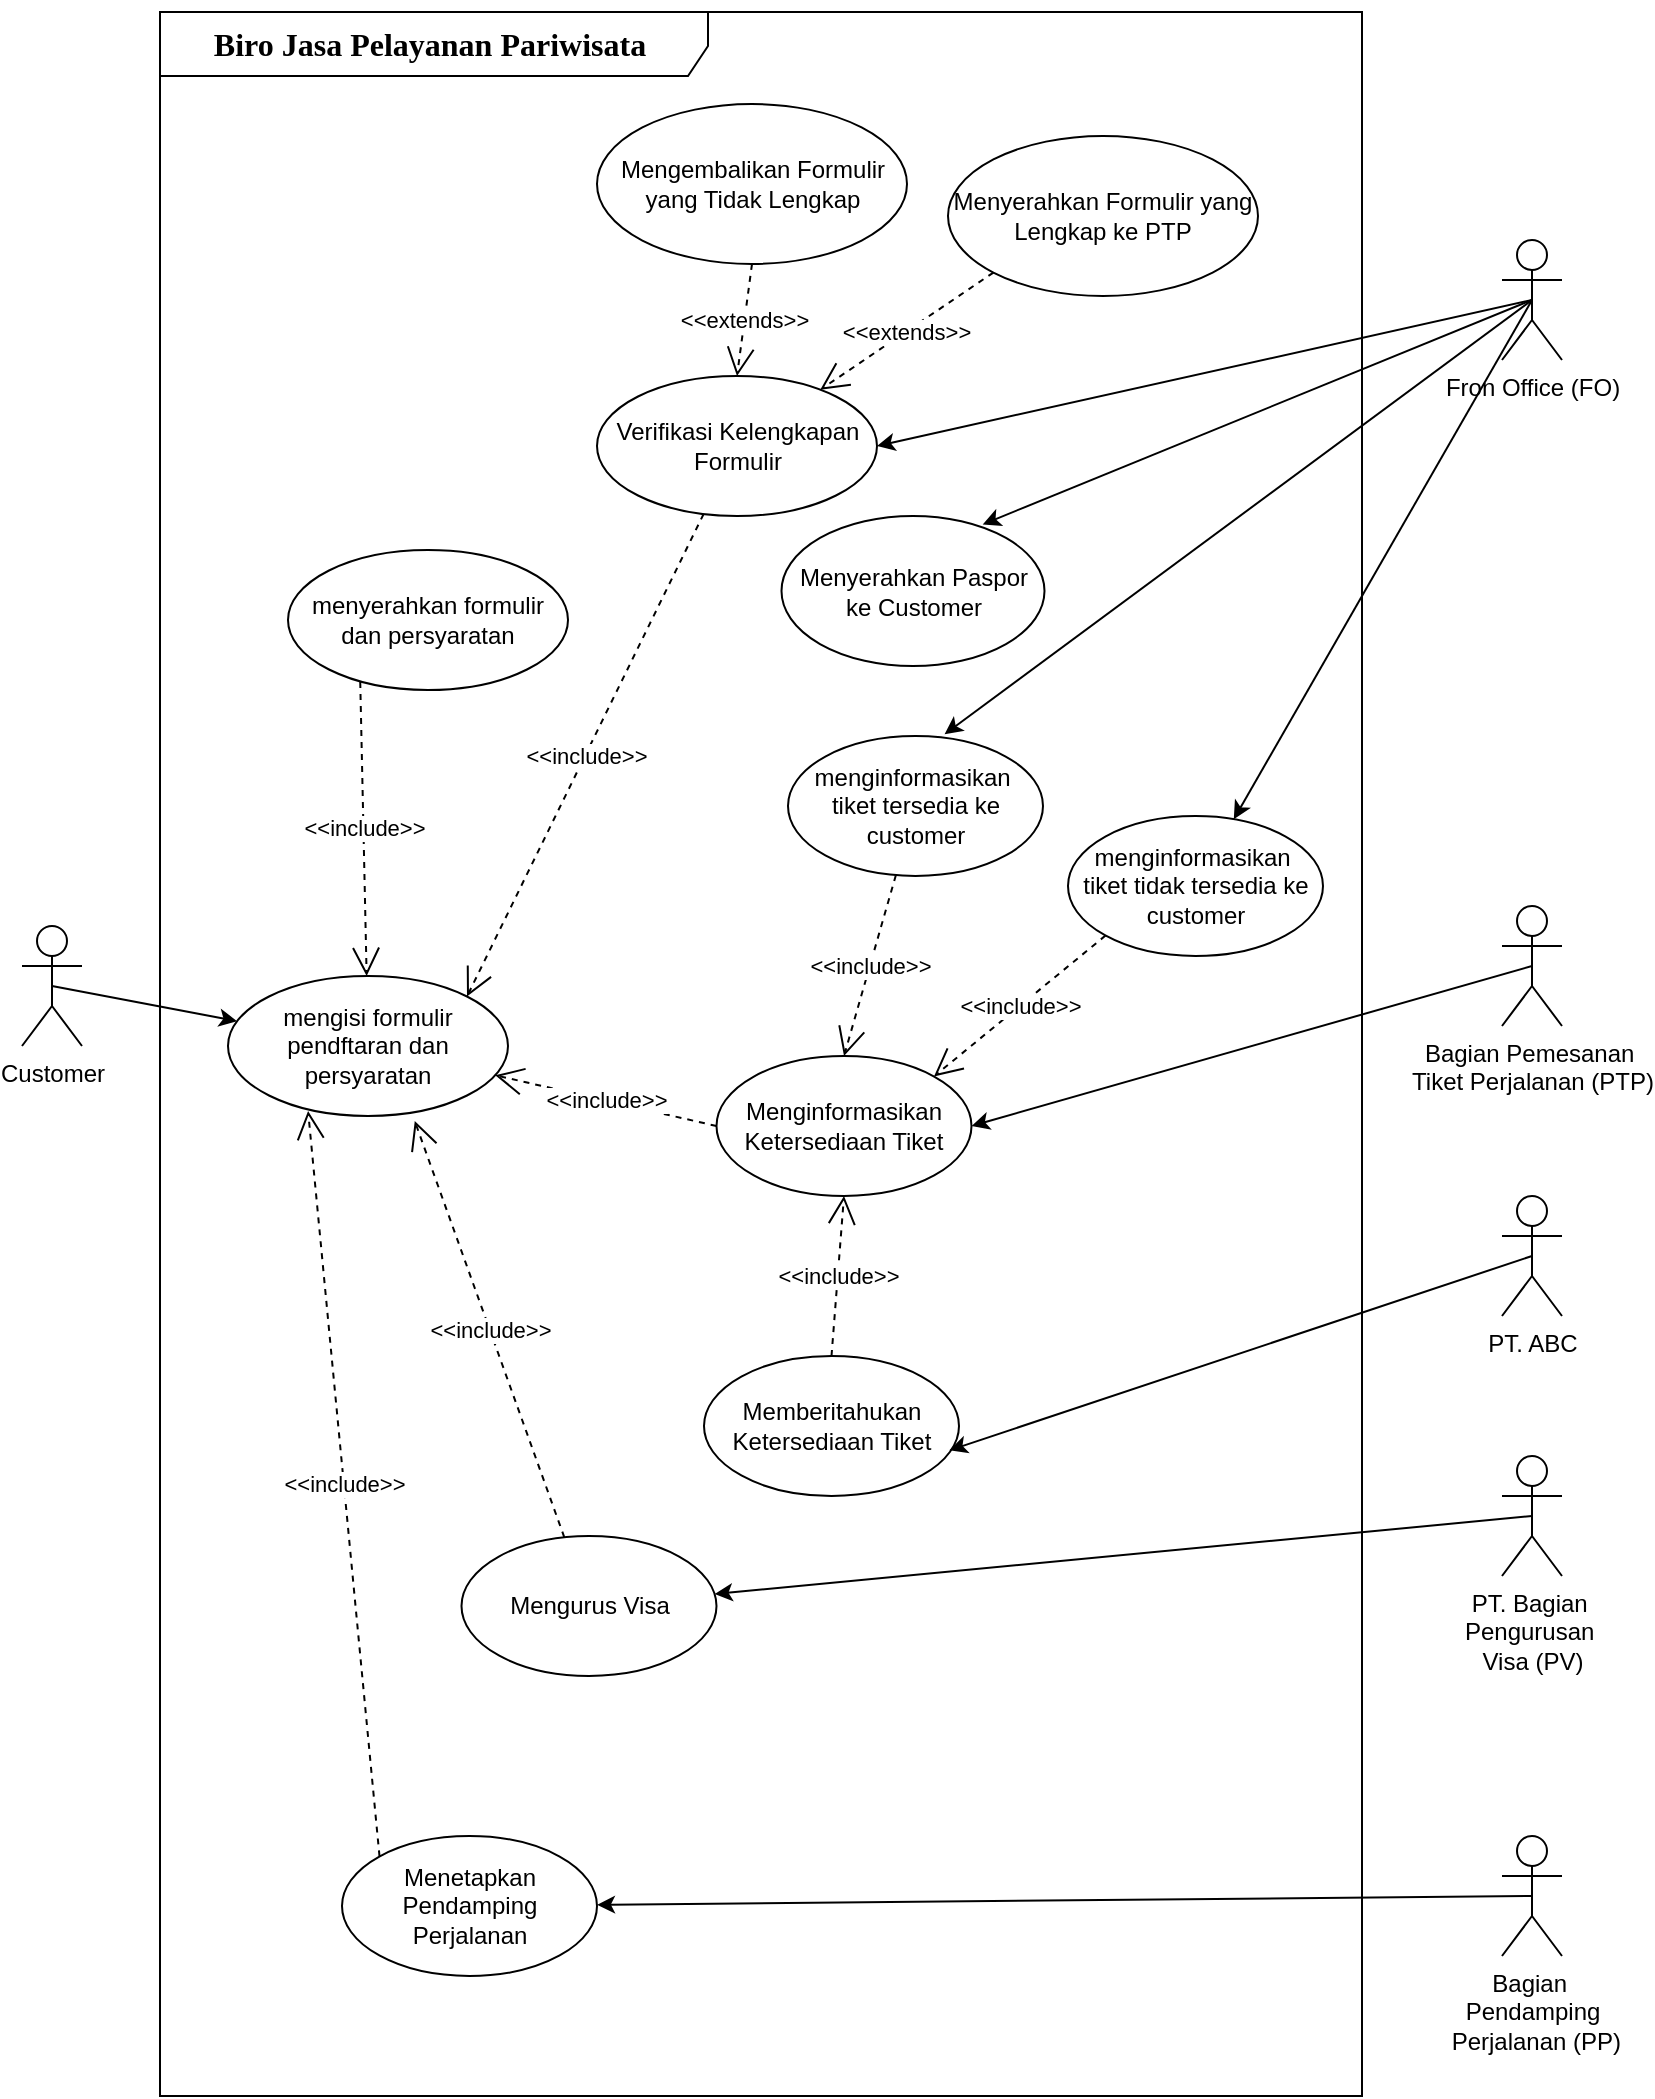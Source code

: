 <mxfile version="24.5.2" type="device">
  <diagram name="Page-1" id="_0ALdKXiYZdklbZ6asbO">
    <mxGraphModel dx="1538" dy="1230" grid="1" gridSize="10" guides="1" tooltips="1" connect="1" arrows="1" fold="1" page="1" pageScale="1" pageWidth="850" pageHeight="1100" math="0" shadow="0">
      <root>
        <mxCell id="0" />
        <mxCell id="1" parent="0" />
        <mxCell id="775YnB5Uk6oQfhebS1WF-30" value="Menginformasikan Ketersediaan Tiket" style="ellipse;whiteSpace=wrap;html=1;" vertex="1" parent="1">
          <mxGeometry x="1224.25" y="550" width="127.5" height="70" as="geometry" />
        </mxCell>
        <mxCell id="775YnB5Uk6oQfhebS1WF-45" value="&lt;div title=&quot;Page 2&quot; class=&quot;page&quot;&gt;&lt;div title=&quot;Page 2&quot; class=&quot;page&quot;&gt;&lt;div class=&quot;layoutArea&quot;&gt;&lt;div class=&quot;column&quot;&gt;&lt;p&gt;&lt;span style=&quot;font-size: 12pt; font-family: BookAntiqua; font-weight: 700;&quot;&gt;Biro Jasa Pelayanan Pariwisata&amp;nbsp;&lt;/span&gt;&lt;/p&gt;&lt;/div&gt;&lt;/div&gt;&lt;/div&gt;&#x9;&#x9;&lt;/div&gt;" style="shape=umlFrame;whiteSpace=wrap;html=1;pointerEvents=0;width=274;height=32;" vertex="1" parent="1">
          <mxGeometry x="946" y="28" width="601" height="1042" as="geometry" />
        </mxCell>
        <mxCell id="775YnB5Uk6oQfhebS1WF-46" style="rounded=0;orthogonalLoop=1;jettySize=auto;html=1;exitX=0.5;exitY=0.5;exitDx=0;exitDy=0;exitPerimeter=0;" edge="1" parent="1" source="775YnB5Uk6oQfhebS1WF-47" target="775YnB5Uk6oQfhebS1WF-50">
          <mxGeometry relative="1" as="geometry" />
        </mxCell>
        <mxCell id="775YnB5Uk6oQfhebS1WF-47" value="Customer" style="shape=umlActor;verticalLabelPosition=bottom;verticalAlign=top;html=1;" vertex="1" parent="1">
          <mxGeometry x="877" y="485" width="30" height="60" as="geometry" />
        </mxCell>
        <mxCell id="775YnB5Uk6oQfhebS1WF-48" style="rounded=0;orthogonalLoop=1;jettySize=auto;html=1;exitX=0.5;exitY=0.5;exitDx=0;exitDy=0;exitPerimeter=0;entryX=1;entryY=0.5;entryDx=0;entryDy=0;" edge="1" parent="1" source="775YnB5Uk6oQfhebS1WF-49" target="775YnB5Uk6oQfhebS1WF-52">
          <mxGeometry relative="1" as="geometry" />
        </mxCell>
        <mxCell id="775YnB5Uk6oQfhebS1WF-86" style="rounded=0;orthogonalLoop=1;jettySize=auto;html=1;exitX=0.5;exitY=0.5;exitDx=0;exitDy=0;exitPerimeter=0;entryX=0.614;entryY=-0.012;entryDx=0;entryDy=0;entryPerimeter=0;" edge="1" parent="1" source="775YnB5Uk6oQfhebS1WF-49" target="775YnB5Uk6oQfhebS1WF-87">
          <mxGeometry relative="1" as="geometry" />
        </mxCell>
        <mxCell id="775YnB5Uk6oQfhebS1WF-89" style="rounded=0;orthogonalLoop=1;jettySize=auto;html=1;exitX=0.5;exitY=0.5;exitDx=0;exitDy=0;exitPerimeter=0;" edge="1" parent="1" source="775YnB5Uk6oQfhebS1WF-49" target="775YnB5Uk6oQfhebS1WF-88">
          <mxGeometry relative="1" as="geometry" />
        </mxCell>
        <mxCell id="775YnB5Uk6oQfhebS1WF-49" value="Fron Office (FO)" style="shape=umlActor;verticalLabelPosition=bottom;verticalAlign=top;html=1;" vertex="1" parent="1">
          <mxGeometry x="1617" y="142" width="30" height="60" as="geometry" />
        </mxCell>
        <mxCell id="775YnB5Uk6oQfhebS1WF-50" value="mengisi formulir pendftaran dan persyaratan" style="ellipse;whiteSpace=wrap;html=1;" vertex="1" parent="1">
          <mxGeometry x="980" y="510" width="140" height="70" as="geometry" />
        </mxCell>
        <mxCell id="775YnB5Uk6oQfhebS1WF-51" value="menyerahkan formulir dan persyaratan" style="ellipse;whiteSpace=wrap;html=1;" vertex="1" parent="1">
          <mxGeometry x="1010" y="297" width="140" height="70" as="geometry" />
        </mxCell>
        <mxCell id="775YnB5Uk6oQfhebS1WF-52" value="Verifikasi Kelengkapan Formulir" style="ellipse;whiteSpace=wrap;html=1;" vertex="1" parent="1">
          <mxGeometry x="1164.5" y="210" width="140" height="70" as="geometry" />
        </mxCell>
        <mxCell id="775YnB5Uk6oQfhebS1WF-53" value="Mengembalikan Formulir yang Tidak Lengkap" style="ellipse;whiteSpace=wrap;html=1;" vertex="1" parent="1">
          <mxGeometry x="1164.5" y="74" width="155" height="80" as="geometry" />
        </mxCell>
        <mxCell id="775YnB5Uk6oQfhebS1WF-54" value="Menyerahkan Formulir yang Lengkap ke PTP" style="ellipse;whiteSpace=wrap;html=1;" vertex="1" parent="1">
          <mxGeometry x="1340" y="90" width="155" height="80" as="geometry" />
        </mxCell>
        <mxCell id="775YnB5Uk6oQfhebS1WF-55" value="&amp;lt;&amp;lt;include&amp;gt;&amp;gt;" style="endArrow=open;endSize=12;dashed=1;html=1;rounded=0;exitX=0.258;exitY=0.943;exitDx=0;exitDy=0;exitPerimeter=0;" edge="1" parent="1" source="775YnB5Uk6oQfhebS1WF-51" target="775YnB5Uk6oQfhebS1WF-50">
          <mxGeometry width="160" relative="1" as="geometry">
            <mxPoint x="1207" y="412" as="sourcePoint" />
            <mxPoint x="1367" y="412" as="targetPoint" />
          </mxGeometry>
        </mxCell>
        <mxCell id="775YnB5Uk6oQfhebS1WF-56" value="&amp;lt;&amp;lt;include&amp;gt;&amp;gt;" style="endArrow=open;endSize=12;dashed=1;html=1;rounded=0;entryX=1;entryY=0;entryDx=0;entryDy=0;" edge="1" parent="1" source="775YnB5Uk6oQfhebS1WF-52" target="775YnB5Uk6oQfhebS1WF-50">
          <mxGeometry width="160" relative="1" as="geometry">
            <mxPoint x="1097" y="292" as="sourcePoint" />
            <mxPoint x="1097" y="222" as="targetPoint" />
          </mxGeometry>
        </mxCell>
        <mxCell id="775YnB5Uk6oQfhebS1WF-57" value="&amp;lt;&amp;lt;extends&amp;gt;&amp;gt;" style="endArrow=open;endSize=12;dashed=1;html=1;rounded=0;exitX=0.5;exitY=1;exitDx=0;exitDy=0;entryX=0.5;entryY=0;entryDx=0;entryDy=0;" edge="1" parent="1" source="775YnB5Uk6oQfhebS1WF-53" target="775YnB5Uk6oQfhebS1WF-52">
          <mxGeometry width="160" relative="1" as="geometry">
            <mxPoint x="1234" y="224" as="sourcePoint" />
            <mxPoint x="1277" y="212" as="targetPoint" />
            <Array as="points" />
          </mxGeometry>
        </mxCell>
        <mxCell id="775YnB5Uk6oQfhebS1WF-58" value="&amp;lt;&amp;lt;extends&amp;gt;&amp;gt;" style="endArrow=open;endSize=12;dashed=1;html=1;rounded=0;exitX=0;exitY=1;exitDx=0;exitDy=0;" edge="1" parent="1" source="775YnB5Uk6oQfhebS1WF-54" target="775YnB5Uk6oQfhebS1WF-52">
          <mxGeometry width="160" relative="1" as="geometry">
            <mxPoint x="1307" y="150" as="sourcePoint" />
            <mxPoint x="1287" y="212" as="targetPoint" />
            <Array as="points" />
          </mxGeometry>
        </mxCell>
        <mxCell id="775YnB5Uk6oQfhebS1WF-60" style="rounded=0;orthogonalLoop=1;jettySize=auto;html=1;exitX=0.5;exitY=0.5;exitDx=0;exitDy=0;exitPerimeter=0;entryX=1;entryY=0.5;entryDx=0;entryDy=0;" edge="1" parent="1" source="775YnB5Uk6oQfhebS1WF-59" target="775YnB5Uk6oQfhebS1WF-30">
          <mxGeometry relative="1" as="geometry" />
        </mxCell>
        <mxCell id="775YnB5Uk6oQfhebS1WF-59" value="Bagian Pemesanan&amp;nbsp;&lt;div&gt;Tiket Perjalanan (PTP)&lt;/div&gt;" style="shape=umlActor;verticalLabelPosition=bottom;verticalAlign=top;html=1;" vertex="1" parent="1">
          <mxGeometry x="1617" y="475" width="30" height="60" as="geometry" />
        </mxCell>
        <mxCell id="775YnB5Uk6oQfhebS1WF-61" value="&amp;lt;&amp;lt;include&amp;gt;&amp;gt;" style="endArrow=open;endSize=12;dashed=1;html=1;rounded=0;exitX=0;exitY=0.5;exitDx=0;exitDy=0;" edge="1" parent="1" source="775YnB5Uk6oQfhebS1WF-30" target="775YnB5Uk6oQfhebS1WF-50">
          <mxGeometry width="160" relative="1" as="geometry">
            <mxPoint x="1085" y="282" as="sourcePoint" />
            <mxPoint x="1085" y="212" as="targetPoint" />
          </mxGeometry>
        </mxCell>
        <mxCell id="775YnB5Uk6oQfhebS1WF-62" value="Memberitahukan Ketersediaan Tiket" style="ellipse;whiteSpace=wrap;html=1;" vertex="1" parent="1">
          <mxGeometry x="1218" y="700" width="127.5" height="70" as="geometry" />
        </mxCell>
        <mxCell id="775YnB5Uk6oQfhebS1WF-63" value="PT. ABC" style="shape=umlActor;verticalLabelPosition=bottom;verticalAlign=top;html=1;" vertex="1" parent="1">
          <mxGeometry x="1617" y="620" width="30" height="60" as="geometry" />
        </mxCell>
        <mxCell id="775YnB5Uk6oQfhebS1WF-64" style="rounded=0;orthogonalLoop=1;jettySize=auto;html=1;exitX=0.5;exitY=0.5;exitDx=0;exitDy=0;exitPerimeter=0;entryX=0.962;entryY=0.674;entryDx=0;entryDy=0;entryPerimeter=0;" edge="1" parent="1" source="775YnB5Uk6oQfhebS1WF-63" target="775YnB5Uk6oQfhebS1WF-62">
          <mxGeometry relative="1" as="geometry" />
        </mxCell>
        <mxCell id="775YnB5Uk6oQfhebS1WF-80" style="rounded=0;orthogonalLoop=1;jettySize=auto;html=1;exitX=0.5;exitY=0.5;exitDx=0;exitDy=0;exitPerimeter=0;" edge="1" parent="1" source="775YnB5Uk6oQfhebS1WF-66" target="775YnB5Uk6oQfhebS1WF-69">
          <mxGeometry relative="1" as="geometry" />
        </mxCell>
        <mxCell id="775YnB5Uk6oQfhebS1WF-66" value="PT. Bagian&amp;nbsp;&lt;div&gt;Pengurusan&amp;nbsp;&lt;/div&gt;&lt;div&gt;Visa (PV)&lt;/div&gt;" style="shape=umlActor;verticalLabelPosition=bottom;verticalAlign=top;html=1;" vertex="1" parent="1">
          <mxGeometry x="1617" y="750" width="30" height="60" as="geometry" />
        </mxCell>
        <mxCell id="775YnB5Uk6oQfhebS1WF-68" value="&amp;lt;&amp;lt;include&amp;gt;&amp;gt;" style="endArrow=open;endSize=12;dashed=1;html=1;rounded=0;entryX=0.5;entryY=1;entryDx=0;entryDy=0;exitX=0.5;exitY=0;exitDx=0;exitDy=0;" edge="1" parent="1" source="775YnB5Uk6oQfhebS1WF-62" target="775YnB5Uk6oQfhebS1WF-30">
          <mxGeometry width="160" relative="1" as="geometry">
            <mxPoint x="1229" y="251" as="sourcePoint" />
            <mxPoint x="1132" y="259" as="targetPoint" />
          </mxGeometry>
        </mxCell>
        <mxCell id="775YnB5Uk6oQfhebS1WF-69" value="Mengurus Visa" style="ellipse;whiteSpace=wrap;html=1;" vertex="1" parent="1">
          <mxGeometry x="1096.75" y="790" width="127.5" height="70" as="geometry" />
        </mxCell>
        <mxCell id="775YnB5Uk6oQfhebS1WF-70" value="Menetapkan Pendamping Perjalanan" style="ellipse;whiteSpace=wrap;html=1;" vertex="1" parent="1">
          <mxGeometry x="1037" y="940" width="127.5" height="70" as="geometry" />
        </mxCell>
        <mxCell id="775YnB5Uk6oQfhebS1WF-79" style="rounded=0;orthogonalLoop=1;jettySize=auto;html=1;exitX=0.5;exitY=0.5;exitDx=0;exitDy=0;exitPerimeter=0;" edge="1" parent="1" source="775YnB5Uk6oQfhebS1WF-75" target="775YnB5Uk6oQfhebS1WF-70">
          <mxGeometry relative="1" as="geometry" />
        </mxCell>
        <mxCell id="775YnB5Uk6oQfhebS1WF-75" value="Bagian&amp;nbsp;&lt;div&gt;Pendamping&lt;div&gt;&amp;nbsp;Perjalanan (PP)&lt;/div&gt;&lt;/div&gt;" style="shape=umlActor;verticalLabelPosition=bottom;verticalAlign=top;html=1;" vertex="1" parent="1">
          <mxGeometry x="1617" y="940" width="30" height="60" as="geometry" />
        </mxCell>
        <mxCell id="775YnB5Uk6oQfhebS1WF-76" value="Menyerahkan Paspor ke Customer" style="ellipse;whiteSpace=wrap;html=1;" vertex="1" parent="1">
          <mxGeometry x="1256.75" y="280" width="131.5" height="75" as="geometry" />
        </mxCell>
        <mxCell id="775YnB5Uk6oQfhebS1WF-77" style="rounded=0;orthogonalLoop=1;jettySize=auto;html=1;exitX=0.5;exitY=0.5;exitDx=0;exitDy=0;exitPerimeter=0;entryX=0.765;entryY=0.056;entryDx=0;entryDy=0;entryPerimeter=0;" edge="1" parent="1" source="775YnB5Uk6oQfhebS1WF-49" target="775YnB5Uk6oQfhebS1WF-76">
          <mxGeometry relative="1" as="geometry" />
        </mxCell>
        <mxCell id="775YnB5Uk6oQfhebS1WF-81" value="&amp;lt;&amp;lt;include&amp;gt;&amp;gt;" style="endArrow=open;endSize=12;dashed=1;html=1;rounded=0;entryX=0.667;entryY=1.036;entryDx=0;entryDy=0;entryPerimeter=0;" edge="1" parent="1" source="775YnB5Uk6oQfhebS1WF-69" target="775YnB5Uk6oQfhebS1WF-50">
          <mxGeometry width="160" relative="1" as="geometry">
            <mxPoint x="1143" y="463" as="sourcePoint" />
            <mxPoint x="1079" y="281" as="targetPoint" />
          </mxGeometry>
        </mxCell>
        <mxCell id="775YnB5Uk6oQfhebS1WF-87" value="menginformasikan&amp;nbsp;&lt;br&gt;tiket tersedia ke customer" style="ellipse;whiteSpace=wrap;html=1;" vertex="1" parent="1">
          <mxGeometry x="1260" y="390" width="127.5" height="70" as="geometry" />
        </mxCell>
        <mxCell id="775YnB5Uk6oQfhebS1WF-88" value="menginformasikan&amp;nbsp;&lt;br&gt;tiket tidak tersedia ke customer" style="ellipse;whiteSpace=wrap;html=1;" vertex="1" parent="1">
          <mxGeometry x="1400" y="430" width="127.5" height="70" as="geometry" />
        </mxCell>
        <mxCell id="775YnB5Uk6oQfhebS1WF-92" value="&amp;lt;&amp;lt;include&amp;gt;&amp;gt;" style="endArrow=open;endSize=12;dashed=1;html=1;rounded=0;entryX=0.5;entryY=0;entryDx=0;entryDy=0;" edge="1" parent="1" source="775YnB5Uk6oQfhebS1WF-87" target="775YnB5Uk6oQfhebS1WF-30">
          <mxGeometry width="160" relative="1" as="geometry">
            <mxPoint x="1234" y="595" as="sourcePoint" />
            <mxPoint x="1124" y="570" as="targetPoint" />
          </mxGeometry>
        </mxCell>
        <mxCell id="775YnB5Uk6oQfhebS1WF-93" value="&amp;lt;&amp;lt;include&amp;gt;&amp;gt;" style="endArrow=open;endSize=12;dashed=1;html=1;rounded=0;entryX=1;entryY=0;entryDx=0;entryDy=0;exitX=0;exitY=1;exitDx=0;exitDy=0;" edge="1" parent="1" source="775YnB5Uk6oQfhebS1WF-88" target="775YnB5Uk6oQfhebS1WF-30">
          <mxGeometry width="160" relative="1" as="geometry">
            <mxPoint x="1324" y="470" as="sourcePoint" />
            <mxPoint x="1298" y="560" as="targetPoint" />
          </mxGeometry>
        </mxCell>
        <mxCell id="775YnB5Uk6oQfhebS1WF-94" value="&amp;lt;&amp;lt;include&amp;gt;&amp;gt;" style="endArrow=open;endSize=12;dashed=1;html=1;rounded=0;entryX=0.286;entryY=0.964;entryDx=0;entryDy=0;entryPerimeter=0;exitX=0;exitY=0;exitDx=0;exitDy=0;" edge="1" parent="1" source="775YnB5Uk6oQfhebS1WF-70" target="775YnB5Uk6oQfhebS1WF-50">
          <mxGeometry width="160" relative="1" as="geometry">
            <mxPoint x="1158" y="801" as="sourcePoint" />
            <mxPoint x="1083" y="593" as="targetPoint" />
          </mxGeometry>
        </mxCell>
      </root>
    </mxGraphModel>
  </diagram>
</mxfile>
